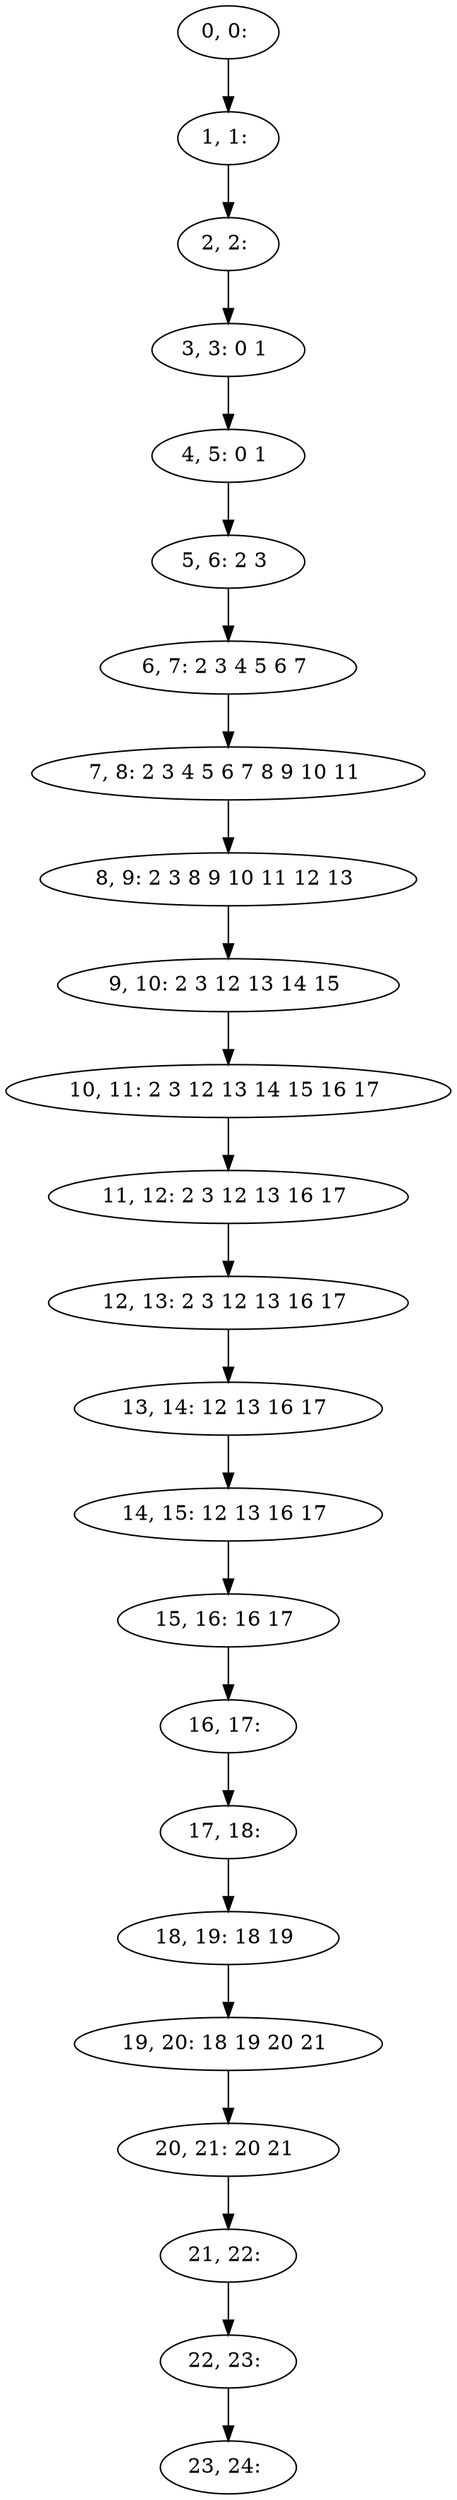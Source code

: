 digraph G {
0[label="0, 0: "];
1[label="1, 1: "];
2[label="2, 2: "];
3[label="3, 3: 0 1 "];
4[label="4, 5: 0 1 "];
5[label="5, 6: 2 3 "];
6[label="6, 7: 2 3 4 5 6 7 "];
7[label="7, 8: 2 3 4 5 6 7 8 9 10 11 "];
8[label="8, 9: 2 3 8 9 10 11 12 13 "];
9[label="9, 10: 2 3 12 13 14 15 "];
10[label="10, 11: 2 3 12 13 14 15 16 17 "];
11[label="11, 12: 2 3 12 13 16 17 "];
12[label="12, 13: 2 3 12 13 16 17 "];
13[label="13, 14: 12 13 16 17 "];
14[label="14, 15: 12 13 16 17 "];
15[label="15, 16: 16 17 "];
16[label="16, 17: "];
17[label="17, 18: "];
18[label="18, 19: 18 19 "];
19[label="19, 20: 18 19 20 21 "];
20[label="20, 21: 20 21 "];
21[label="21, 22: "];
22[label="22, 23: "];
23[label="23, 24: "];
0->1 ;
1->2 ;
2->3 ;
3->4 ;
4->5 ;
5->6 ;
6->7 ;
7->8 ;
8->9 ;
9->10 ;
10->11 ;
11->12 ;
12->13 ;
13->14 ;
14->15 ;
15->16 ;
16->17 ;
17->18 ;
18->19 ;
19->20 ;
20->21 ;
21->22 ;
22->23 ;
}
